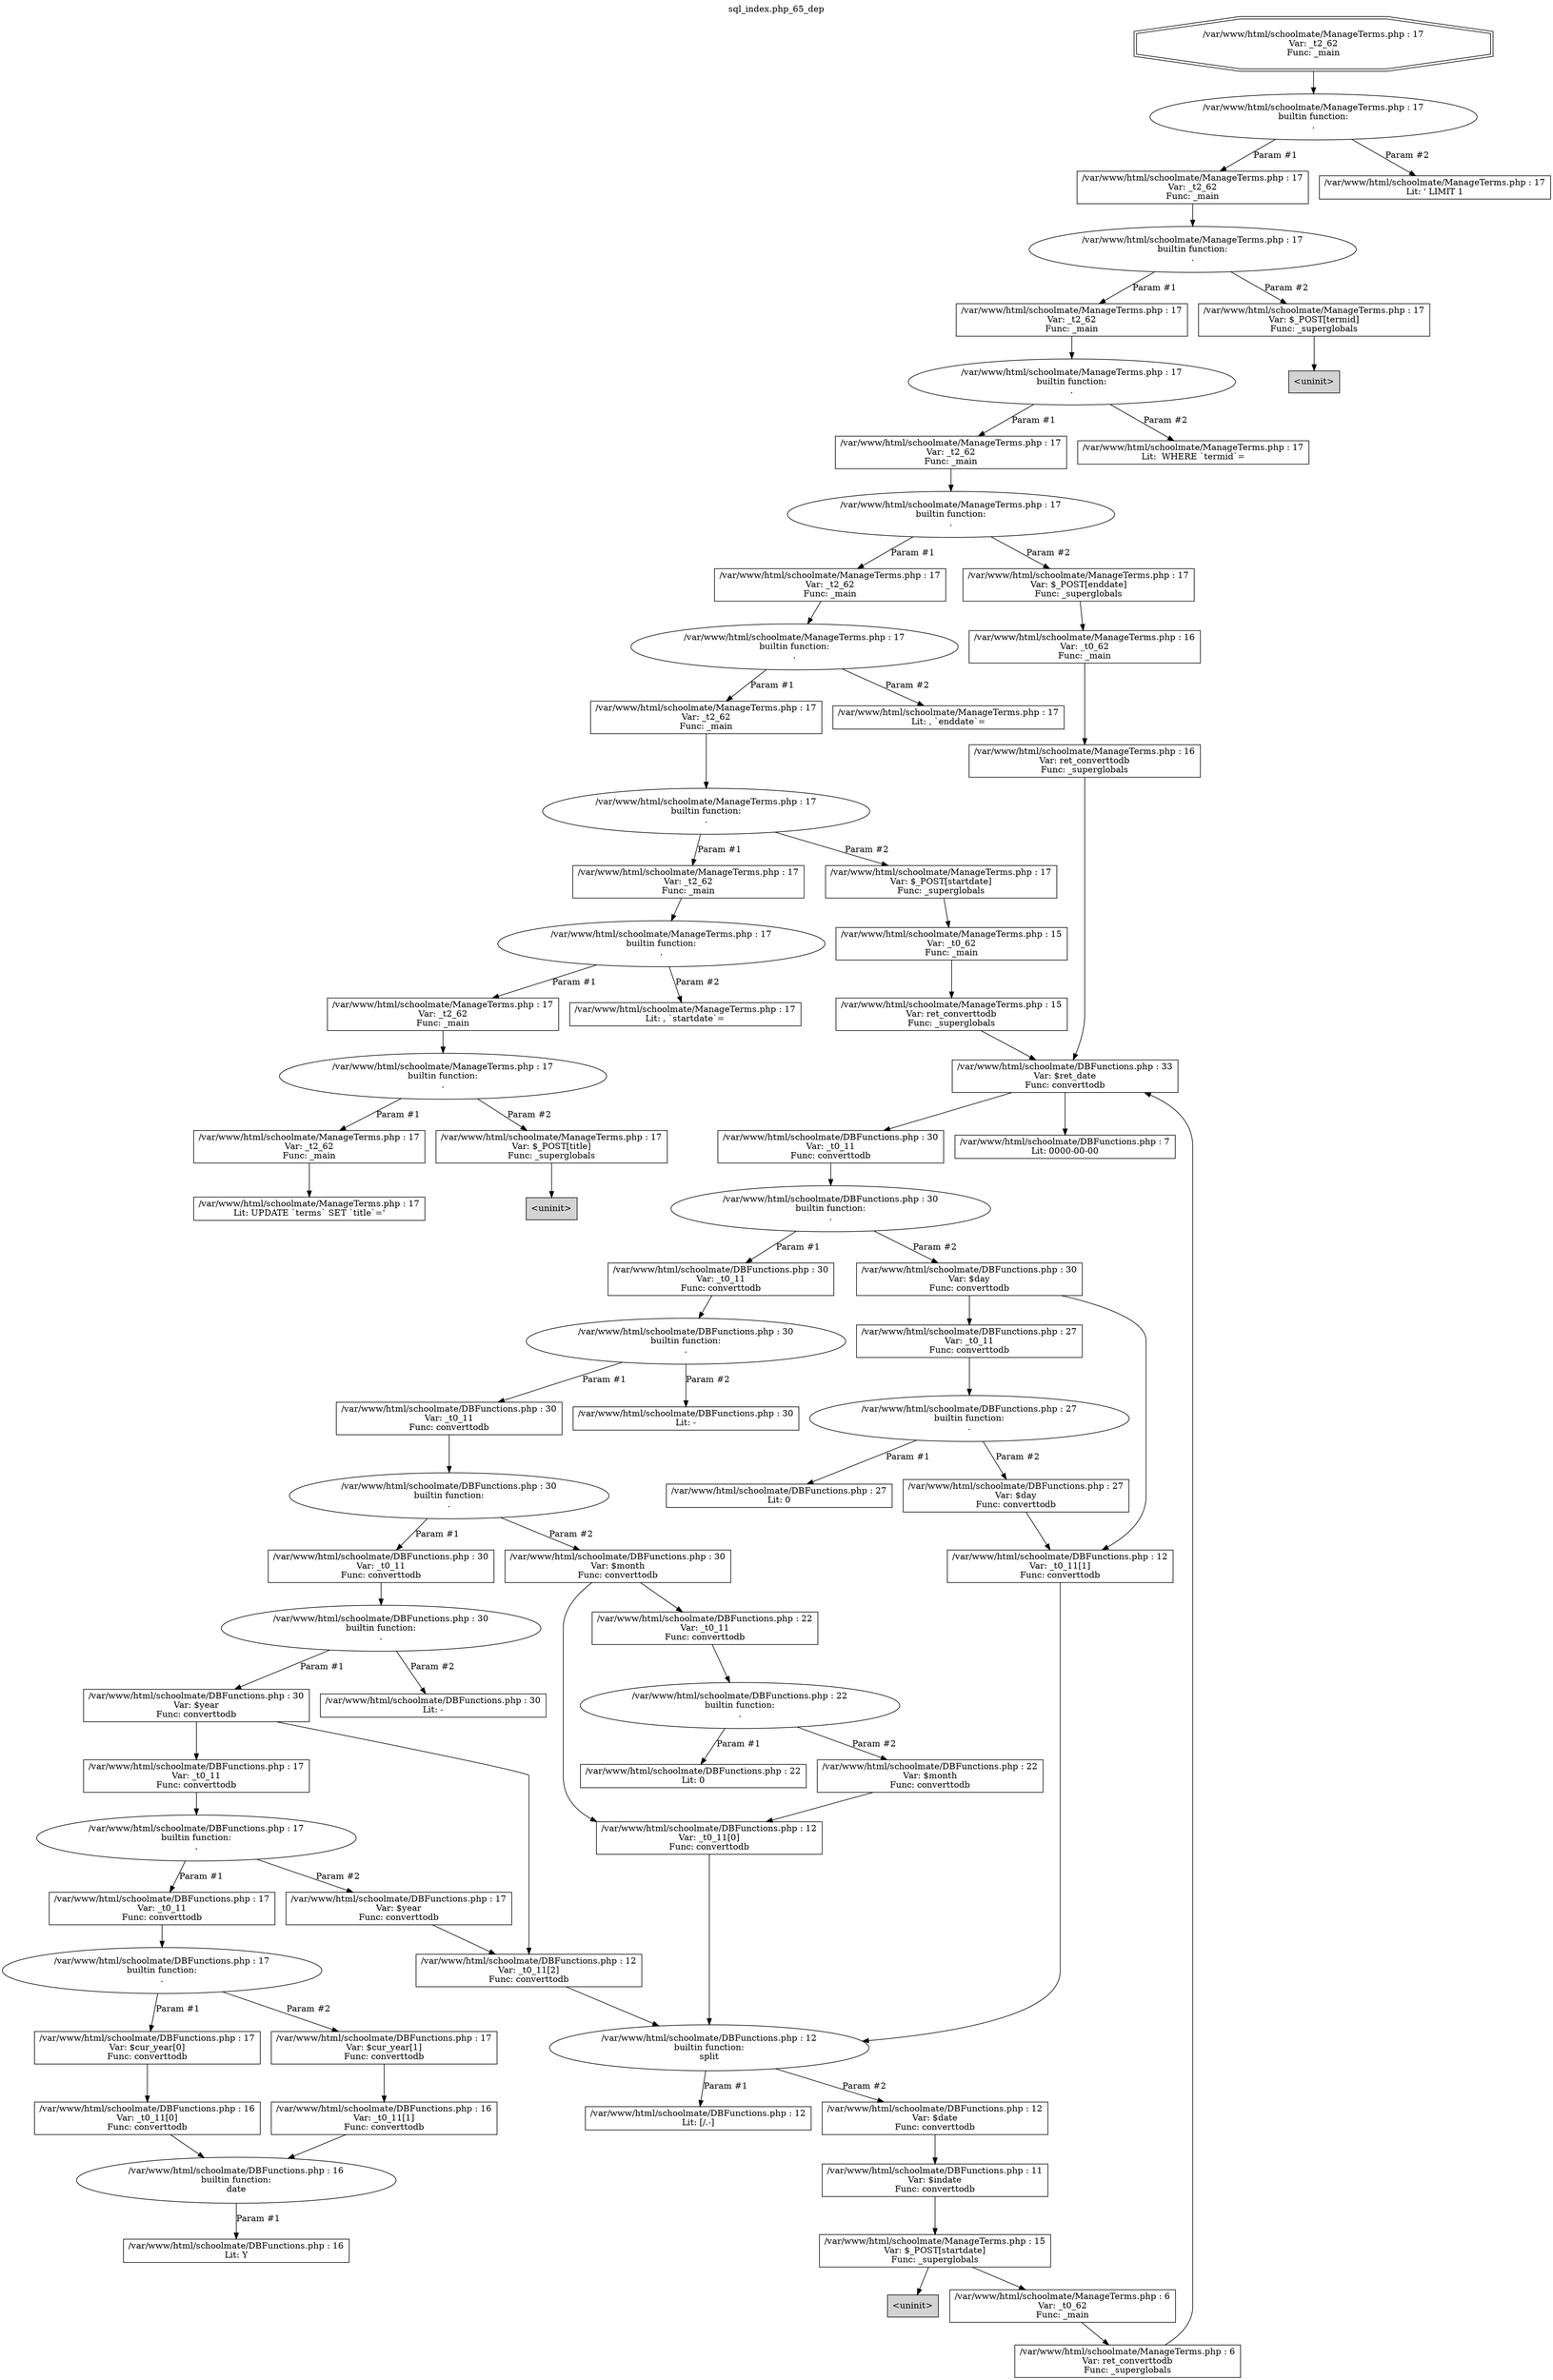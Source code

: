 digraph cfg {
  label="sql_index.php_65_dep";
  labelloc=t;
  n1 [shape=doubleoctagon, label="/var/www/html/schoolmate/ManageTerms.php : 17\nVar: _t2_62\nFunc: _main\n"];
  n2 [shape=ellipse, label="/var/www/html/schoolmate/ManageTerms.php : 17\nbuiltin function:\n.\n"];
  n3 [shape=box, label="/var/www/html/schoolmate/ManageTerms.php : 17\nVar: _t2_62\nFunc: _main\n"];
  n4 [shape=ellipse, label="/var/www/html/schoolmate/ManageTerms.php : 17\nbuiltin function:\n.\n"];
  n5 [shape=box, label="/var/www/html/schoolmate/ManageTerms.php : 17\nVar: _t2_62\nFunc: _main\n"];
  n6 [shape=ellipse, label="/var/www/html/schoolmate/ManageTerms.php : 17\nbuiltin function:\n.\n"];
  n7 [shape=box, label="/var/www/html/schoolmate/ManageTerms.php : 17\nVar: _t2_62\nFunc: _main\n"];
  n8 [shape=ellipse, label="/var/www/html/schoolmate/ManageTerms.php : 17\nbuiltin function:\n.\n"];
  n9 [shape=box, label="/var/www/html/schoolmate/ManageTerms.php : 17\nVar: _t2_62\nFunc: _main\n"];
  n10 [shape=ellipse, label="/var/www/html/schoolmate/ManageTerms.php : 17\nbuiltin function:\n.\n"];
  n11 [shape=box, label="/var/www/html/schoolmate/ManageTerms.php : 17\nVar: _t2_62\nFunc: _main\n"];
  n12 [shape=ellipse, label="/var/www/html/schoolmate/ManageTerms.php : 17\nbuiltin function:\n.\n"];
  n13 [shape=box, label="/var/www/html/schoolmate/ManageTerms.php : 17\nVar: _t2_62\nFunc: _main\n"];
  n14 [shape=ellipse, label="/var/www/html/schoolmate/ManageTerms.php : 17\nbuiltin function:\n.\n"];
  n15 [shape=box, label="/var/www/html/schoolmate/ManageTerms.php : 17\nVar: _t2_62\nFunc: _main\n"];
  n16 [shape=ellipse, label="/var/www/html/schoolmate/ManageTerms.php : 17\nbuiltin function:\n.\n"];
  n17 [shape=box, label="/var/www/html/schoolmate/ManageTerms.php : 17\nVar: _t2_62\nFunc: _main\n"];
  n18 [shape=box, label="/var/www/html/schoolmate/ManageTerms.php : 17\nLit: UPDATE `terms` SET `title`='\n"];
  n19 [shape=box, label="/var/www/html/schoolmate/ManageTerms.php : 17\nVar: $_POST[title]\nFunc: _superglobals\n"];
  n20 [shape=box, label="<uninit>",style=filled];
  n21 [shape=box, label="/var/www/html/schoolmate/ManageTerms.php : 17\nLit: , `startdate`=\n"];
  n22 [shape=box, label="/var/www/html/schoolmate/ManageTerms.php : 17\nVar: $_POST[startdate]\nFunc: _superglobals\n"];
  n23 [shape=box, label="/var/www/html/schoolmate/ManageTerms.php : 15\nVar: _t0_62\nFunc: _main\n"];
  n24 [shape=box, label="/var/www/html/schoolmate/ManageTerms.php : 15\nVar: ret_converttodb\nFunc: _superglobals\n"];
  n25 [shape=box, label="/var/www/html/schoolmate/DBFunctions.php : 33\nVar: $ret_date\nFunc: converttodb\n"];
  n26 [shape=box, label="/var/www/html/schoolmate/DBFunctions.php : 30\nVar: _t0_11\nFunc: converttodb\n"];
  n27 [shape=ellipse, label="/var/www/html/schoolmate/DBFunctions.php : 30\nbuiltin function:\n.\n"];
  n28 [shape=box, label="/var/www/html/schoolmate/DBFunctions.php : 30\nVar: _t0_11\nFunc: converttodb\n"];
  n29 [shape=ellipse, label="/var/www/html/schoolmate/DBFunctions.php : 30\nbuiltin function:\n.\n"];
  n30 [shape=box, label="/var/www/html/schoolmate/DBFunctions.php : 30\nVar: _t0_11\nFunc: converttodb\n"];
  n31 [shape=ellipse, label="/var/www/html/schoolmate/DBFunctions.php : 30\nbuiltin function:\n.\n"];
  n32 [shape=box, label="/var/www/html/schoolmate/DBFunctions.php : 30\nVar: _t0_11\nFunc: converttodb\n"];
  n33 [shape=ellipse, label="/var/www/html/schoolmate/DBFunctions.php : 30\nbuiltin function:\n.\n"];
  n34 [shape=box, label="/var/www/html/schoolmate/DBFunctions.php : 30\nVar: $year\nFunc: converttodb\n"];
  n35 [shape=box, label="/var/www/html/schoolmate/DBFunctions.php : 17\nVar: _t0_11\nFunc: converttodb\n"];
  n36 [shape=ellipse, label="/var/www/html/schoolmate/DBFunctions.php : 17\nbuiltin function:\n.\n"];
  n37 [shape=box, label="/var/www/html/schoolmate/DBFunctions.php : 17\nVar: _t0_11\nFunc: converttodb\n"];
  n38 [shape=ellipse, label="/var/www/html/schoolmate/DBFunctions.php : 17\nbuiltin function:\n.\n"];
  n39 [shape=box, label="/var/www/html/schoolmate/DBFunctions.php : 17\nVar: $cur_year[0]\nFunc: converttodb\n"];
  n40 [shape=box, label="/var/www/html/schoolmate/DBFunctions.php : 16\nVar: _t0_11[0]\nFunc: converttodb\n"];
  n41 [shape=ellipse, label="/var/www/html/schoolmate/DBFunctions.php : 16\nbuiltin function:\ndate\n"];
  n42 [shape=box, label="/var/www/html/schoolmate/DBFunctions.php : 16\nLit: Y\n"];
  n43 [shape=box, label="/var/www/html/schoolmate/DBFunctions.php : 17\nVar: $cur_year[1]\nFunc: converttodb\n"];
  n44 [shape=box, label="/var/www/html/schoolmate/DBFunctions.php : 16\nVar: _t0_11[1]\nFunc: converttodb\n"];
  n45 [shape=box, label="/var/www/html/schoolmate/DBFunctions.php : 17\nVar: $year\nFunc: converttodb\n"];
  n46 [shape=box, label="/var/www/html/schoolmate/DBFunctions.php : 12\nVar: _t0_11[2]\nFunc: converttodb\n"];
  n47 [shape=ellipse, label="/var/www/html/schoolmate/DBFunctions.php : 12\nbuiltin function:\nsplit\n"];
  n48 [shape=box, label="/var/www/html/schoolmate/DBFunctions.php : 12\nLit: [/.-]\n"];
  n49 [shape=box, label="/var/www/html/schoolmate/DBFunctions.php : 12\nVar: $date\nFunc: converttodb\n"];
  n50 [shape=box, label="/var/www/html/schoolmate/DBFunctions.php : 11\nVar: $indate\nFunc: converttodb\n"];
  n51 [shape=box, label="/var/www/html/schoolmate/ManageTerms.php : 15\nVar: $_POST[startdate]\nFunc: _superglobals\n"];
  n52 [shape=box, label="<uninit>",style=filled];
  n53 [shape=box, label="/var/www/html/schoolmate/ManageTerms.php : 6\nVar: _t0_62\nFunc: _main\n"];
  n54 [shape=box, label="/var/www/html/schoolmate/ManageTerms.php : 6\nVar: ret_converttodb\nFunc: _superglobals\n"];
  n55 [shape=box, label="/var/www/html/schoolmate/DBFunctions.php : 30\nLit: -\n"];
  n56 [shape=box, label="/var/www/html/schoolmate/DBFunctions.php : 30\nVar: $month\nFunc: converttodb\n"];
  n57 [shape=box, label="/var/www/html/schoolmate/DBFunctions.php : 12\nVar: _t0_11[0]\nFunc: converttodb\n"];
  n58 [shape=box, label="/var/www/html/schoolmate/DBFunctions.php : 22\nVar: _t0_11\nFunc: converttodb\n"];
  n59 [shape=ellipse, label="/var/www/html/schoolmate/DBFunctions.php : 22\nbuiltin function:\n.\n"];
  n60 [shape=box, label="/var/www/html/schoolmate/DBFunctions.php : 22\nLit: 0\n"];
  n61 [shape=box, label="/var/www/html/schoolmate/DBFunctions.php : 22\nVar: $month\nFunc: converttodb\n"];
  n62 [shape=box, label="/var/www/html/schoolmate/DBFunctions.php : 30\nLit: -\n"];
  n63 [shape=box, label="/var/www/html/schoolmate/DBFunctions.php : 30\nVar: $day\nFunc: converttodb\n"];
  n64 [shape=box, label="/var/www/html/schoolmate/DBFunctions.php : 27\nVar: _t0_11\nFunc: converttodb\n"];
  n65 [shape=ellipse, label="/var/www/html/schoolmate/DBFunctions.php : 27\nbuiltin function:\n.\n"];
  n66 [shape=box, label="/var/www/html/schoolmate/DBFunctions.php : 27\nLit: 0\n"];
  n67 [shape=box, label="/var/www/html/schoolmate/DBFunctions.php : 27\nVar: $day\nFunc: converttodb\n"];
  n68 [shape=box, label="/var/www/html/schoolmate/DBFunctions.php : 12\nVar: _t0_11[1]\nFunc: converttodb\n"];
  n69 [shape=box, label="/var/www/html/schoolmate/DBFunctions.php : 7\nLit: 0000-00-00\n"];
  n70 [shape=box, label="/var/www/html/schoolmate/ManageTerms.php : 17\nLit: , `enddate`=\n"];
  n71 [shape=box, label="/var/www/html/schoolmate/ManageTerms.php : 17\nVar: $_POST[enddate]\nFunc: _superglobals\n"];
  n72 [shape=box, label="/var/www/html/schoolmate/ManageTerms.php : 16\nVar: _t0_62\nFunc: _main\n"];
  n73 [shape=box, label="/var/www/html/schoolmate/ManageTerms.php : 16\nVar: ret_converttodb\nFunc: _superglobals\n"];
  n74 [shape=box, label="/var/www/html/schoolmate/ManageTerms.php : 17\nLit:  WHERE `termid`=\n"];
  n75 [shape=box, label="/var/www/html/schoolmate/ManageTerms.php : 17\nVar: $_POST[termid]\nFunc: _superglobals\n"];
  n76 [shape=box, label="<uninit>",style=filled];
  n77 [shape=box, label="/var/www/html/schoolmate/ManageTerms.php : 17\nLit: ' LIMIT 1\n"];
  n1 -> n2;
  n3 -> n4;
  n5 -> n6;
  n7 -> n8;
  n9 -> n10;
  n11 -> n12;
  n13 -> n14;
  n15 -> n16;
  n17 -> n18;
  n16 -> n17[label="Param #1"];
  n16 -> n19[label="Param #2"];
  n19 -> n20;
  n14 -> n15[label="Param #1"];
  n14 -> n21[label="Param #2"];
  n12 -> n13[label="Param #1"];
  n12 -> n22[label="Param #2"];
  n26 -> n27;
  n28 -> n29;
  n30 -> n31;
  n32 -> n33;
  n35 -> n36;
  n37 -> n38;
  n40 -> n41;
  n41 -> n42[label="Param #1"];
  n39 -> n40;
  n38 -> n39[label="Param #1"];
  n38 -> n43[label="Param #2"];
  n44 -> n41;
  n43 -> n44;
  n36 -> n37[label="Param #1"];
  n36 -> n45[label="Param #2"];
  n46 -> n47;
  n47 -> n48[label="Param #1"];
  n47 -> n49[label="Param #2"];
  n51 -> n52;
  n51 -> n53;
  n54 -> n25;
  n53 -> n54;
  n50 -> n51;
  n49 -> n50;
  n45 -> n46;
  n34 -> n35;
  n34 -> n46;
  n33 -> n34[label="Param #1"];
  n33 -> n55[label="Param #2"];
  n31 -> n32[label="Param #1"];
  n31 -> n56[label="Param #2"];
  n57 -> n47;
  n56 -> n57;
  n56 -> n58;
  n58 -> n59;
  n59 -> n60[label="Param #1"];
  n59 -> n61[label="Param #2"];
  n61 -> n57;
  n29 -> n30[label="Param #1"];
  n29 -> n62[label="Param #2"];
  n27 -> n28[label="Param #1"];
  n27 -> n63[label="Param #2"];
  n64 -> n65;
  n65 -> n66[label="Param #1"];
  n65 -> n67[label="Param #2"];
  n68 -> n47;
  n67 -> n68;
  n63 -> n64;
  n63 -> n68;
  n25 -> n26;
  n25 -> n69;
  n24 -> n25;
  n23 -> n24;
  n22 -> n23;
  n10 -> n11[label="Param #1"];
  n10 -> n70[label="Param #2"];
  n8 -> n9[label="Param #1"];
  n8 -> n71[label="Param #2"];
  n73 -> n25;
  n72 -> n73;
  n71 -> n72;
  n6 -> n7[label="Param #1"];
  n6 -> n74[label="Param #2"];
  n4 -> n5[label="Param #1"];
  n4 -> n75[label="Param #2"];
  n75 -> n76;
  n2 -> n3[label="Param #1"];
  n2 -> n77[label="Param #2"];
}
